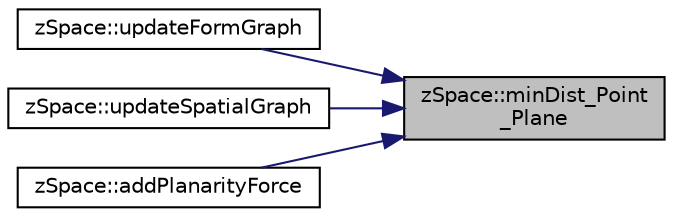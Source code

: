 digraph "zSpace::minDist_Point_Plane"
{
 // LATEX_PDF_SIZE
  edge [fontname="Helvetica",fontsize="10",labelfontname="Helvetica",labelfontsize="10"];
  node [fontname="Helvetica",fontsize="10",shape=record];
  rankdir="RL";
  Node118 [label="zSpace::minDist_Point\l_Plane",height=0.2,width=0.4,color="black", fillcolor="grey75", style="filled", fontcolor="black",tooltip="This method computes the minimum distance between a point and a plane."];
  Node118 -> Node119 [dir="back",color="midnightblue",fontsize="10",style="solid",fontname="Helvetica"];
  Node119 [label="zSpace::updateFormGraph",height=0.2,width=0.4,color="black", fillcolor="white", style="filled",URL="$group__z_polytopal.html#ga4e6850be5b5333e95b01d524d2a51d79",tooltip="This method updates the form diagram."];
  Node118 -> Node120 [dir="back",color="midnightblue",fontsize="10",style="solid",fontname="Helvetica"];
  Node120 [label="zSpace::updateSpatialGraph",height=0.2,width=0.4,color="black", fillcolor="white", style="filled",URL="$group__z_spatial_structure.html#ga1b949801964a52e7def70ec461cbd4d6",tooltip="This method updates the form diagram."];
  Node118 -> Node121 [dir="back",color="midnightblue",fontsize="10",style="solid",fontname="Helvetica"];
  Node121 [label="zSpace::addPlanarityForce",height=0.2,width=0.4,color="black", fillcolor="white", style="filled",URL="$group__z_dynamics_utilities.html#ga73f915cb5cf41c4e515774d394fcd64f",tooltip="This method adds the planarity force to all the particles in the input container based on the face vo..."];
}
